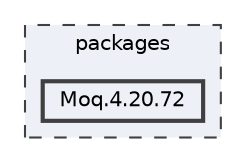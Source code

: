 digraph "packages/Moq.4.20.72"
{
 // LATEX_PDF_SIZE
  bgcolor="transparent";
  edge [fontname=Helvetica,fontsize=10,labelfontname=Helvetica,labelfontsize=10];
  node [fontname=Helvetica,fontsize=10,shape=box,height=0.2,width=0.4];
  compound=true
  subgraph clusterdir_93501a11e921083efbd154e0cdff5f10 {
    graph [ bgcolor="#edf0f7", pencolor="grey25", label="packages", fontname=Helvetica,fontsize=10 style="filled,dashed", URL="dir_93501a11e921083efbd154e0cdff5f10.html",tooltip=""]
  dir_793b073a39faf61df56425f2842e1021 [label="Moq.4.20.72", fillcolor="#edf0f7", color="grey25", style="filled,bold", URL="dir_793b073a39faf61df56425f2842e1021.html",tooltip=""];
  }
}
